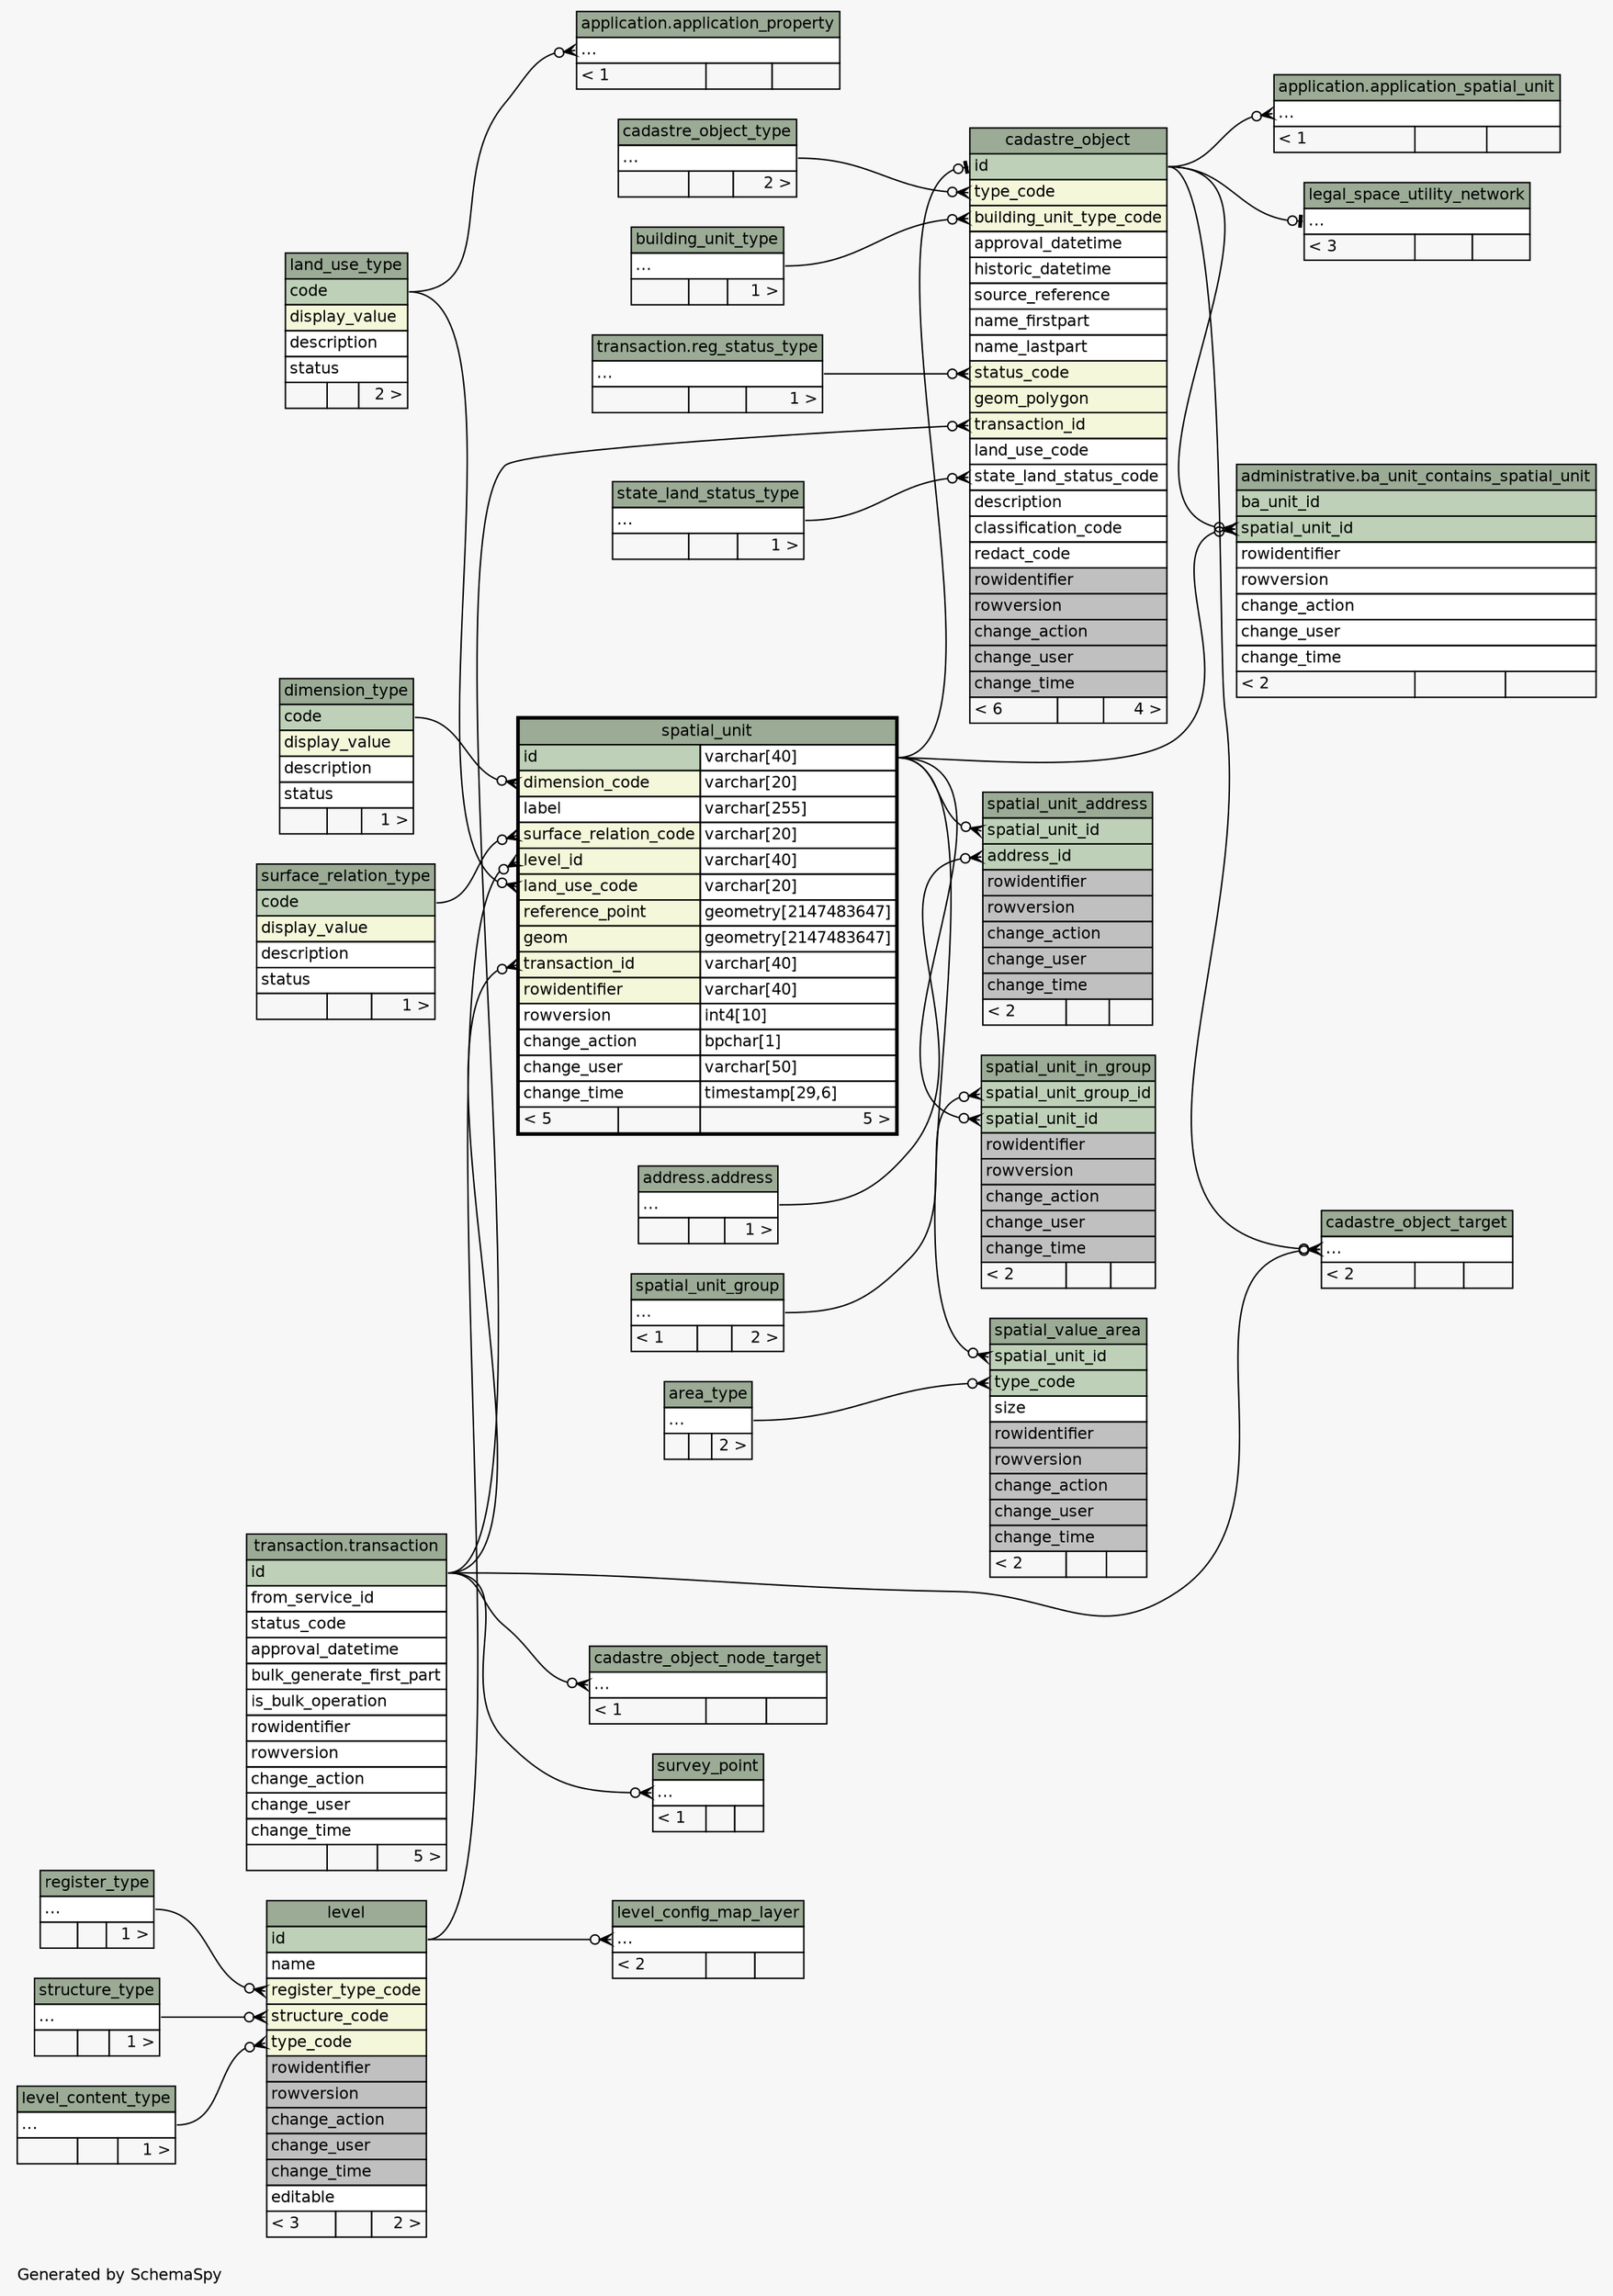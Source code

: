 // dot 2.36.0 on Windows 7 6.1
// SchemaSpy rev 590
digraph "twoDegreesRelationshipsDiagram" {
  graph [
    rankdir="RL"
    bgcolor="#f7f7f7"
    label="\nGenerated by SchemaSpy"
    labeljust="l"
    nodesep="0.18"
    ranksep="0.46"
    fontname="Helvetica"
    fontsize="11"
  ];
  node [
    fontname="Helvetica"
    fontsize="11"
    shape="plaintext"
  ];
  edge [
    arrowsize="0.8"
  ];
  "application.application_property":"elipses":w -> "land_use_type":"code":e [arrowhead=none dir=back arrowtail=crowodot];
  "application.application_spatial_unit":"elipses":w -> "cadastre_object":"id":e [arrowhead=none dir=back arrowtail=crowodot];
  "administrative.ba_unit_contains_spatial_unit":"spatial_unit_id":w -> "cadastre_object":"id":e [arrowhead=none dir=back arrowtail=crowodot];
  "administrative.ba_unit_contains_spatial_unit":"spatial_unit_id":w -> "spatial_unit":"id.type":e [arrowhead=none dir=back arrowtail=crowodot];
  "cadastre_object":"building_unit_type_code":w -> "building_unit_type":"elipses":e [arrowhead=none dir=back arrowtail=crowodot];
  "cadastre_object":"id":w -> "spatial_unit":"id.type":e [arrowhead=none dir=back arrowtail=teeodot];
  "cadastre_object":"state_land_status_code":w -> "state_land_status_type":"elipses":e [arrowhead=none dir=back arrowtail=crowodot];
  "cadastre_object":"status_code":w -> "transaction.reg_status_type":"elipses":e [arrowhead=none dir=back arrowtail=crowodot];
  "cadastre_object":"transaction_id":w -> "transaction.transaction":"id":e [arrowhead=none dir=back arrowtail=crowodot];
  "cadastre_object":"type_code":w -> "cadastre_object_type":"elipses":e [arrowhead=none dir=back arrowtail=crowodot];
  "cadastre_object_node_target":"elipses":w -> "transaction.transaction":"id":e [arrowhead=none dir=back arrowtail=crowodot];
  "cadastre_object_target":"elipses":w -> "cadastre_object":"id":e [arrowhead=none dir=back arrowtail=crowodot];
  "cadastre_object_target":"elipses":w -> "transaction.transaction":"id":e [arrowhead=none dir=back arrowtail=crowodot];
  "legal_space_utility_network":"elipses":w -> "cadastre_object":"id":e [arrowhead=none dir=back arrowtail=teeodot];
  "level":"register_type_code":w -> "register_type":"elipses":e [arrowhead=none dir=back arrowtail=crowodot];
  "level":"structure_code":w -> "structure_type":"elipses":e [arrowhead=none dir=back arrowtail=crowodot];
  "level":"type_code":w -> "level_content_type":"elipses":e [arrowhead=none dir=back arrowtail=crowodot];
  "level_config_map_layer":"elipses":w -> "level":"id":e [arrowhead=none dir=back arrowtail=crowodot];
  "spatial_unit":"dimension_code":w -> "dimension_type":"code":e [arrowhead=none dir=back arrowtail=crowodot];
  "spatial_unit":"land_use_code":w -> "land_use_type":"code":e [arrowhead=none dir=back arrowtail=crowodot];
  "spatial_unit":"level_id":w -> "level":"id":e [arrowhead=none dir=back arrowtail=crowodot];
  "spatial_unit":"surface_relation_code":w -> "surface_relation_type":"code":e [arrowhead=none dir=back arrowtail=crowodot];
  "spatial_unit":"transaction_id":w -> "transaction.transaction":"id":e [arrowhead=none dir=back arrowtail=crowodot];
  "spatial_unit_address":"address_id":w -> "address.address":"elipses":e [arrowhead=none dir=back arrowtail=crowodot];
  "spatial_unit_address":"spatial_unit_id":w -> "spatial_unit":"id.type":e [arrowhead=none dir=back arrowtail=crowodot];
  "spatial_unit_in_group":"spatial_unit_group_id":w -> "spatial_unit_group":"elipses":e [arrowhead=none dir=back arrowtail=crowodot];
  "spatial_unit_in_group":"spatial_unit_id":w -> "spatial_unit":"id.type":e [arrowhead=none dir=back arrowtail=crowodot];
  "spatial_value_area":"spatial_unit_id":w -> "spatial_unit":"id.type":e [arrowhead=none dir=back arrowtail=crowodot];
  "spatial_value_area":"type_code":w -> "area_type":"elipses":e [arrowhead=none dir=back arrowtail=crowodot];
  "survey_point":"elipses":w -> "transaction.transaction":"id":e [arrowhead=none dir=back arrowtail=crowodot];
  "address.address" [
    label=<
    <TABLE BORDER="0" CELLBORDER="1" CELLSPACING="0" BGCOLOR="#ffffff">
      <TR><TD COLSPAN="3" BGCOLOR="#9bab96" ALIGN="CENTER">address.address</TD></TR>
      <TR><TD PORT="elipses" COLSPAN="3" ALIGN="LEFT">...</TD></TR>
      <TR><TD ALIGN="LEFT" BGCOLOR="#f7f7f7">  </TD><TD ALIGN="RIGHT" BGCOLOR="#f7f7f7">  </TD><TD ALIGN="RIGHT" BGCOLOR="#f7f7f7">1 &gt;</TD></TR>
    </TABLE>>
    URL="../../address/tables/address.html"
    tooltip="address.address"
  ];
  "application.application_property" [
    label=<
    <TABLE BORDER="0" CELLBORDER="1" CELLSPACING="0" BGCOLOR="#ffffff">
      <TR><TD COLSPAN="3" BGCOLOR="#9bab96" ALIGN="CENTER">application.application_property</TD></TR>
      <TR><TD PORT="elipses" COLSPAN="3" ALIGN="LEFT">...</TD></TR>
      <TR><TD ALIGN="LEFT" BGCOLOR="#f7f7f7">&lt; 1</TD><TD ALIGN="RIGHT" BGCOLOR="#f7f7f7">  </TD><TD ALIGN="RIGHT" BGCOLOR="#f7f7f7">  </TD></TR>
    </TABLE>>
    URL="../../application/tables/application_property.html"
    tooltip="application.application_property"
  ];
  "application.application_spatial_unit" [
    label=<
    <TABLE BORDER="0" CELLBORDER="1" CELLSPACING="0" BGCOLOR="#ffffff">
      <TR><TD COLSPAN="3" BGCOLOR="#9bab96" ALIGN="CENTER">application.application_spatial_unit</TD></TR>
      <TR><TD PORT="elipses" COLSPAN="3" ALIGN="LEFT">...</TD></TR>
      <TR><TD ALIGN="LEFT" BGCOLOR="#f7f7f7">&lt; 1</TD><TD ALIGN="RIGHT" BGCOLOR="#f7f7f7">  </TD><TD ALIGN="RIGHT" BGCOLOR="#f7f7f7">  </TD></TR>
    </TABLE>>
    URL="../../application/tables/application_spatial_unit.html"
    tooltip="application.application_spatial_unit"
  ];
  "area_type" [
    label=<
    <TABLE BORDER="0" CELLBORDER="1" CELLSPACING="0" BGCOLOR="#ffffff">
      <TR><TD COLSPAN="3" BGCOLOR="#9bab96" ALIGN="CENTER">area_type</TD></TR>
      <TR><TD PORT="elipses" COLSPAN="3" ALIGN="LEFT">...</TD></TR>
      <TR><TD ALIGN="LEFT" BGCOLOR="#f7f7f7">  </TD><TD ALIGN="RIGHT" BGCOLOR="#f7f7f7">  </TD><TD ALIGN="RIGHT" BGCOLOR="#f7f7f7">2 &gt;</TD></TR>
    </TABLE>>
    URL="area_type.html"
    tooltip="area_type"
  ];
  "administrative.ba_unit_contains_spatial_unit" [
    label=<
    <TABLE BORDER="0" CELLBORDER="1" CELLSPACING="0" BGCOLOR="#ffffff">
      <TR><TD COLSPAN="3" BGCOLOR="#9bab96" ALIGN="CENTER">administrative.ba_unit_contains_spatial_unit</TD></TR>
      <TR><TD PORT="ba_unit_id" COLSPAN="3" BGCOLOR="#bed1b8" ALIGN="LEFT">ba_unit_id</TD></TR>
      <TR><TD PORT="spatial_unit_id" COLSPAN="3" BGCOLOR="#bed1b8" ALIGN="LEFT">spatial_unit_id</TD></TR>
      <TR><TD PORT="rowidentifier" COLSPAN="3" ALIGN="LEFT">rowidentifier</TD></TR>
      <TR><TD PORT="rowversion" COLSPAN="3" ALIGN="LEFT">rowversion</TD></TR>
      <TR><TD PORT="change_action" COLSPAN="3" ALIGN="LEFT">change_action</TD></TR>
      <TR><TD PORT="change_user" COLSPAN="3" ALIGN="LEFT">change_user</TD></TR>
      <TR><TD PORT="change_time" COLSPAN="3" ALIGN="LEFT">change_time</TD></TR>
      <TR><TD ALIGN="LEFT" BGCOLOR="#f7f7f7">&lt; 2</TD><TD ALIGN="RIGHT" BGCOLOR="#f7f7f7">  </TD><TD ALIGN="RIGHT" BGCOLOR="#f7f7f7">  </TD></TR>
    </TABLE>>
    URL="../../administrative/tables/ba_unit_contains_spatial_unit.html"
    tooltip="administrative.ba_unit_contains_spatial_unit"
  ];
  "building_unit_type" [
    label=<
    <TABLE BORDER="0" CELLBORDER="1" CELLSPACING="0" BGCOLOR="#ffffff">
      <TR><TD COLSPAN="3" BGCOLOR="#9bab96" ALIGN="CENTER">building_unit_type</TD></TR>
      <TR><TD PORT="elipses" COLSPAN="3" ALIGN="LEFT">...</TD></TR>
      <TR><TD ALIGN="LEFT" BGCOLOR="#f7f7f7">  </TD><TD ALIGN="RIGHT" BGCOLOR="#f7f7f7">  </TD><TD ALIGN="RIGHT" BGCOLOR="#f7f7f7">1 &gt;</TD></TR>
    </TABLE>>
    URL="building_unit_type.html"
    tooltip="building_unit_type"
  ];
  "cadastre_object" [
    label=<
    <TABLE BORDER="0" CELLBORDER="1" CELLSPACING="0" BGCOLOR="#ffffff">
      <TR><TD COLSPAN="3" BGCOLOR="#9bab96" ALIGN="CENTER">cadastre_object</TD></TR>
      <TR><TD PORT="id" COLSPAN="3" BGCOLOR="#bed1b8" ALIGN="LEFT">id</TD></TR>
      <TR><TD PORT="type_code" COLSPAN="3" BGCOLOR="#f4f7da" ALIGN="LEFT">type_code</TD></TR>
      <TR><TD PORT="building_unit_type_code" COLSPAN="3" BGCOLOR="#f4f7da" ALIGN="LEFT">building_unit_type_code</TD></TR>
      <TR><TD PORT="approval_datetime" COLSPAN="3" ALIGN="LEFT">approval_datetime</TD></TR>
      <TR><TD PORT="historic_datetime" COLSPAN="3" ALIGN="LEFT">historic_datetime</TD></TR>
      <TR><TD PORT="source_reference" COLSPAN="3" ALIGN="LEFT">source_reference</TD></TR>
      <TR><TD PORT="name_firstpart" COLSPAN="3" ALIGN="LEFT">name_firstpart</TD></TR>
      <TR><TD PORT="name_lastpart" COLSPAN="3" ALIGN="LEFT">name_lastpart</TD></TR>
      <TR><TD PORT="status_code" COLSPAN="3" BGCOLOR="#f4f7da" ALIGN="LEFT">status_code</TD></TR>
      <TR><TD PORT="geom_polygon" COLSPAN="3" BGCOLOR="#f4f7da" ALIGN="LEFT">geom_polygon</TD></TR>
      <TR><TD PORT="transaction_id" COLSPAN="3" BGCOLOR="#f4f7da" ALIGN="LEFT">transaction_id</TD></TR>
      <TR><TD PORT="land_use_code" COLSPAN="3" ALIGN="LEFT">land_use_code</TD></TR>
      <TR><TD PORT="state_land_status_code" COLSPAN="3" ALIGN="LEFT">state_land_status_code</TD></TR>
      <TR><TD PORT="description" COLSPAN="3" ALIGN="LEFT">description</TD></TR>
      <TR><TD PORT="classification_code" COLSPAN="3" ALIGN="LEFT">classification_code</TD></TR>
      <TR><TD PORT="redact_code" COLSPAN="3" ALIGN="LEFT">redact_code</TD></TR>
      <TR><TD PORT="rowidentifier" COLSPAN="3" BGCOLOR="#c0c0c0" ALIGN="LEFT">rowidentifier</TD></TR>
      <TR><TD PORT="rowversion" COLSPAN="3" BGCOLOR="#c0c0c0" ALIGN="LEFT">rowversion</TD></TR>
      <TR><TD PORT="change_action" COLSPAN="3" BGCOLOR="#c0c0c0" ALIGN="LEFT">change_action</TD></TR>
      <TR><TD PORT="change_user" COLSPAN="3" BGCOLOR="#c0c0c0" ALIGN="LEFT">change_user</TD></TR>
      <TR><TD PORT="change_time" COLSPAN="3" BGCOLOR="#c0c0c0" ALIGN="LEFT">change_time</TD></TR>
      <TR><TD ALIGN="LEFT" BGCOLOR="#f7f7f7">&lt; 6</TD><TD ALIGN="RIGHT" BGCOLOR="#f7f7f7">  </TD><TD ALIGN="RIGHT" BGCOLOR="#f7f7f7">4 &gt;</TD></TR>
    </TABLE>>
    URL="cadastre_object.html"
    tooltip="cadastre_object"
  ];
  "cadastre_object_node_target" [
    label=<
    <TABLE BORDER="0" CELLBORDER="1" CELLSPACING="0" BGCOLOR="#ffffff">
      <TR><TD COLSPAN="3" BGCOLOR="#9bab96" ALIGN="CENTER">cadastre_object_node_target</TD></TR>
      <TR><TD PORT="elipses" COLSPAN="3" ALIGN="LEFT">...</TD></TR>
      <TR><TD ALIGN="LEFT" BGCOLOR="#f7f7f7">&lt; 1</TD><TD ALIGN="RIGHT" BGCOLOR="#f7f7f7">  </TD><TD ALIGN="RIGHT" BGCOLOR="#f7f7f7">  </TD></TR>
    </TABLE>>
    URL="cadastre_object_node_target.html"
    tooltip="cadastre_object_node_target"
  ];
  "cadastre_object_target" [
    label=<
    <TABLE BORDER="0" CELLBORDER="1" CELLSPACING="0" BGCOLOR="#ffffff">
      <TR><TD COLSPAN="3" BGCOLOR="#9bab96" ALIGN="CENTER">cadastre_object_target</TD></TR>
      <TR><TD PORT="elipses" COLSPAN="3" ALIGN="LEFT">...</TD></TR>
      <TR><TD ALIGN="LEFT" BGCOLOR="#f7f7f7">&lt; 2</TD><TD ALIGN="RIGHT" BGCOLOR="#f7f7f7">  </TD><TD ALIGN="RIGHT" BGCOLOR="#f7f7f7">  </TD></TR>
    </TABLE>>
    URL="cadastre_object_target.html"
    tooltip="cadastre_object_target"
  ];
  "cadastre_object_type" [
    label=<
    <TABLE BORDER="0" CELLBORDER="1" CELLSPACING="0" BGCOLOR="#ffffff">
      <TR><TD COLSPAN="3" BGCOLOR="#9bab96" ALIGN="CENTER">cadastre_object_type</TD></TR>
      <TR><TD PORT="elipses" COLSPAN="3" ALIGN="LEFT">...</TD></TR>
      <TR><TD ALIGN="LEFT" BGCOLOR="#f7f7f7">  </TD><TD ALIGN="RIGHT" BGCOLOR="#f7f7f7">  </TD><TD ALIGN="RIGHT" BGCOLOR="#f7f7f7">2 &gt;</TD></TR>
    </TABLE>>
    URL="cadastre_object_type.html"
    tooltip="cadastre_object_type"
  ];
  "dimension_type" [
    label=<
    <TABLE BORDER="0" CELLBORDER="1" CELLSPACING="0" BGCOLOR="#ffffff">
      <TR><TD COLSPAN="3" BGCOLOR="#9bab96" ALIGN="CENTER">dimension_type</TD></TR>
      <TR><TD PORT="code" COLSPAN="3" BGCOLOR="#bed1b8" ALIGN="LEFT">code</TD></TR>
      <TR><TD PORT="display_value" COLSPAN="3" BGCOLOR="#f4f7da" ALIGN="LEFT">display_value</TD></TR>
      <TR><TD PORT="description" COLSPAN="3" ALIGN="LEFT">description</TD></TR>
      <TR><TD PORT="status" COLSPAN="3" ALIGN="LEFT">status</TD></TR>
      <TR><TD ALIGN="LEFT" BGCOLOR="#f7f7f7">  </TD><TD ALIGN="RIGHT" BGCOLOR="#f7f7f7">  </TD><TD ALIGN="RIGHT" BGCOLOR="#f7f7f7">1 &gt;</TD></TR>
    </TABLE>>
    URL="dimension_type.html"
    tooltip="dimension_type"
  ];
  "land_use_type" [
    label=<
    <TABLE BORDER="0" CELLBORDER="1" CELLSPACING="0" BGCOLOR="#ffffff">
      <TR><TD COLSPAN="3" BGCOLOR="#9bab96" ALIGN="CENTER">land_use_type</TD></TR>
      <TR><TD PORT="code" COLSPAN="3" BGCOLOR="#bed1b8" ALIGN="LEFT">code</TD></TR>
      <TR><TD PORT="display_value" COLSPAN="3" BGCOLOR="#f4f7da" ALIGN="LEFT">display_value</TD></TR>
      <TR><TD PORT="description" COLSPAN="3" ALIGN="LEFT">description</TD></TR>
      <TR><TD PORT="status" COLSPAN="3" ALIGN="LEFT">status</TD></TR>
      <TR><TD ALIGN="LEFT" BGCOLOR="#f7f7f7">  </TD><TD ALIGN="RIGHT" BGCOLOR="#f7f7f7">  </TD><TD ALIGN="RIGHT" BGCOLOR="#f7f7f7">2 &gt;</TD></TR>
    </TABLE>>
    URL="land_use_type.html"
    tooltip="land_use_type"
  ];
  "legal_space_utility_network" [
    label=<
    <TABLE BORDER="0" CELLBORDER="1" CELLSPACING="0" BGCOLOR="#ffffff">
      <TR><TD COLSPAN="3" BGCOLOR="#9bab96" ALIGN="CENTER">legal_space_utility_network</TD></TR>
      <TR><TD PORT="elipses" COLSPAN="3" ALIGN="LEFT">...</TD></TR>
      <TR><TD ALIGN="LEFT" BGCOLOR="#f7f7f7">&lt; 3</TD><TD ALIGN="RIGHT" BGCOLOR="#f7f7f7">  </TD><TD ALIGN="RIGHT" BGCOLOR="#f7f7f7">  </TD></TR>
    </TABLE>>
    URL="legal_space_utility_network.html"
    tooltip="legal_space_utility_network"
  ];
  "level" [
    label=<
    <TABLE BORDER="0" CELLBORDER="1" CELLSPACING="0" BGCOLOR="#ffffff">
      <TR><TD COLSPAN="3" BGCOLOR="#9bab96" ALIGN="CENTER">level</TD></TR>
      <TR><TD PORT="id" COLSPAN="3" BGCOLOR="#bed1b8" ALIGN="LEFT">id</TD></TR>
      <TR><TD PORT="name" COLSPAN="3" ALIGN="LEFT">name</TD></TR>
      <TR><TD PORT="register_type_code" COLSPAN="3" BGCOLOR="#f4f7da" ALIGN="LEFT">register_type_code</TD></TR>
      <TR><TD PORT="structure_code" COLSPAN="3" BGCOLOR="#f4f7da" ALIGN="LEFT">structure_code</TD></TR>
      <TR><TD PORT="type_code" COLSPAN="3" BGCOLOR="#f4f7da" ALIGN="LEFT">type_code</TD></TR>
      <TR><TD PORT="rowidentifier" COLSPAN="3" BGCOLOR="#c0c0c0" ALIGN="LEFT">rowidentifier</TD></TR>
      <TR><TD PORT="rowversion" COLSPAN="3" BGCOLOR="#c0c0c0" ALIGN="LEFT">rowversion</TD></TR>
      <TR><TD PORT="change_action" COLSPAN="3" BGCOLOR="#c0c0c0" ALIGN="LEFT">change_action</TD></TR>
      <TR><TD PORT="change_user" COLSPAN="3" BGCOLOR="#c0c0c0" ALIGN="LEFT">change_user</TD></TR>
      <TR><TD PORT="change_time" COLSPAN="3" BGCOLOR="#c0c0c0" ALIGN="LEFT">change_time</TD></TR>
      <TR><TD PORT="editable" COLSPAN="3" ALIGN="LEFT">editable</TD></TR>
      <TR><TD ALIGN="LEFT" BGCOLOR="#f7f7f7">&lt; 3</TD><TD ALIGN="RIGHT" BGCOLOR="#f7f7f7">  </TD><TD ALIGN="RIGHT" BGCOLOR="#f7f7f7">2 &gt;</TD></TR>
    </TABLE>>
    URL="level.html"
    tooltip="level"
  ];
  "level_config_map_layer" [
    label=<
    <TABLE BORDER="0" CELLBORDER="1" CELLSPACING="0" BGCOLOR="#ffffff">
      <TR><TD COLSPAN="3" BGCOLOR="#9bab96" ALIGN="CENTER">level_config_map_layer</TD></TR>
      <TR><TD PORT="elipses" COLSPAN="3" ALIGN="LEFT">...</TD></TR>
      <TR><TD ALIGN="LEFT" BGCOLOR="#f7f7f7">&lt; 2</TD><TD ALIGN="RIGHT" BGCOLOR="#f7f7f7">  </TD><TD ALIGN="RIGHT" BGCOLOR="#f7f7f7">  </TD></TR>
    </TABLE>>
    URL="level_config_map_layer.html"
    tooltip="level_config_map_layer"
  ];
  "level_content_type" [
    label=<
    <TABLE BORDER="0" CELLBORDER="1" CELLSPACING="0" BGCOLOR="#ffffff">
      <TR><TD COLSPAN="3" BGCOLOR="#9bab96" ALIGN="CENTER">level_content_type</TD></TR>
      <TR><TD PORT="elipses" COLSPAN="3" ALIGN="LEFT">...</TD></TR>
      <TR><TD ALIGN="LEFT" BGCOLOR="#f7f7f7">  </TD><TD ALIGN="RIGHT" BGCOLOR="#f7f7f7">  </TD><TD ALIGN="RIGHT" BGCOLOR="#f7f7f7">1 &gt;</TD></TR>
    </TABLE>>
    URL="level_content_type.html"
    tooltip="level_content_type"
  ];
  "transaction.reg_status_type" [
    label=<
    <TABLE BORDER="0" CELLBORDER="1" CELLSPACING="0" BGCOLOR="#ffffff">
      <TR><TD COLSPAN="3" BGCOLOR="#9bab96" ALIGN="CENTER">transaction.reg_status_type</TD></TR>
      <TR><TD PORT="elipses" COLSPAN="3" ALIGN="LEFT">...</TD></TR>
      <TR><TD ALIGN="LEFT" BGCOLOR="#f7f7f7">  </TD><TD ALIGN="RIGHT" BGCOLOR="#f7f7f7">  </TD><TD ALIGN="RIGHT" BGCOLOR="#f7f7f7">1 &gt;</TD></TR>
    </TABLE>>
    URL="../../transaction/tables/reg_status_type.html"
    tooltip="transaction.reg_status_type"
  ];
  "register_type" [
    label=<
    <TABLE BORDER="0" CELLBORDER="1" CELLSPACING="0" BGCOLOR="#ffffff">
      <TR><TD COLSPAN="3" BGCOLOR="#9bab96" ALIGN="CENTER">register_type</TD></TR>
      <TR><TD PORT="elipses" COLSPAN="3" ALIGN="LEFT">...</TD></TR>
      <TR><TD ALIGN="LEFT" BGCOLOR="#f7f7f7">  </TD><TD ALIGN="RIGHT" BGCOLOR="#f7f7f7">  </TD><TD ALIGN="RIGHT" BGCOLOR="#f7f7f7">1 &gt;</TD></TR>
    </TABLE>>
    URL="register_type.html"
    tooltip="register_type"
  ];
  "spatial_unit" [
    label=<
    <TABLE BORDER="2" CELLBORDER="1" CELLSPACING="0" BGCOLOR="#ffffff">
      <TR><TD COLSPAN="3" BGCOLOR="#9bab96" ALIGN="CENTER">spatial_unit</TD></TR>
      <TR><TD PORT="id" COLSPAN="2" BGCOLOR="#bed1b8" ALIGN="LEFT">id</TD><TD PORT="id.type" ALIGN="LEFT">varchar[40]</TD></TR>
      <TR><TD PORT="dimension_code" COLSPAN="2" BGCOLOR="#f4f7da" ALIGN="LEFT">dimension_code</TD><TD PORT="dimension_code.type" ALIGN="LEFT">varchar[20]</TD></TR>
      <TR><TD PORT="label" COLSPAN="2" ALIGN="LEFT">label</TD><TD PORT="label.type" ALIGN="LEFT">varchar[255]</TD></TR>
      <TR><TD PORT="surface_relation_code" COLSPAN="2" BGCOLOR="#f4f7da" ALIGN="LEFT">surface_relation_code</TD><TD PORT="surface_relation_code.type" ALIGN="LEFT">varchar[20]</TD></TR>
      <TR><TD PORT="level_id" COLSPAN="2" BGCOLOR="#f4f7da" ALIGN="LEFT">level_id</TD><TD PORT="level_id.type" ALIGN="LEFT">varchar[40]</TD></TR>
      <TR><TD PORT="land_use_code" COLSPAN="2" BGCOLOR="#f4f7da" ALIGN="LEFT">land_use_code</TD><TD PORT="land_use_code.type" ALIGN="LEFT">varchar[20]</TD></TR>
      <TR><TD PORT="reference_point" COLSPAN="2" BGCOLOR="#f4f7da" ALIGN="LEFT">reference_point</TD><TD PORT="reference_point.type" ALIGN="LEFT">geometry[2147483647]</TD></TR>
      <TR><TD PORT="geom" COLSPAN="2" BGCOLOR="#f4f7da" ALIGN="LEFT">geom</TD><TD PORT="geom.type" ALIGN="LEFT">geometry[2147483647]</TD></TR>
      <TR><TD PORT="transaction_id" COLSPAN="2" BGCOLOR="#f4f7da" ALIGN="LEFT">transaction_id</TD><TD PORT="transaction_id.type" ALIGN="LEFT">varchar[40]</TD></TR>
      <TR><TD PORT="rowidentifier" COLSPAN="2" BGCOLOR="#f4f7da" ALIGN="LEFT">rowidentifier</TD><TD PORT="rowidentifier.type" ALIGN="LEFT">varchar[40]</TD></TR>
      <TR><TD PORT="rowversion" COLSPAN="2" ALIGN="LEFT">rowversion</TD><TD PORT="rowversion.type" ALIGN="LEFT">int4[10]</TD></TR>
      <TR><TD PORT="change_action" COLSPAN="2" ALIGN="LEFT">change_action</TD><TD PORT="change_action.type" ALIGN="LEFT">bpchar[1]</TD></TR>
      <TR><TD PORT="change_user" COLSPAN="2" ALIGN="LEFT">change_user</TD><TD PORT="change_user.type" ALIGN="LEFT">varchar[50]</TD></TR>
      <TR><TD PORT="change_time" COLSPAN="2" ALIGN="LEFT">change_time</TD><TD PORT="change_time.type" ALIGN="LEFT">timestamp[29,6]</TD></TR>
      <TR><TD ALIGN="LEFT" BGCOLOR="#f7f7f7">&lt; 5</TD><TD ALIGN="RIGHT" BGCOLOR="#f7f7f7">  </TD><TD ALIGN="RIGHT" BGCOLOR="#f7f7f7">5 &gt;</TD></TR>
    </TABLE>>
    URL="spatial_unit.html"
    tooltip="spatial_unit"
  ];
  "spatial_unit_address" [
    label=<
    <TABLE BORDER="0" CELLBORDER="1" CELLSPACING="0" BGCOLOR="#ffffff">
      <TR><TD COLSPAN="3" BGCOLOR="#9bab96" ALIGN="CENTER">spatial_unit_address</TD></TR>
      <TR><TD PORT="spatial_unit_id" COLSPAN="3" BGCOLOR="#bed1b8" ALIGN="LEFT">spatial_unit_id</TD></TR>
      <TR><TD PORT="address_id" COLSPAN="3" BGCOLOR="#bed1b8" ALIGN="LEFT">address_id</TD></TR>
      <TR><TD PORT="rowidentifier" COLSPAN="3" BGCOLOR="#c0c0c0" ALIGN="LEFT">rowidentifier</TD></TR>
      <TR><TD PORT="rowversion" COLSPAN="3" BGCOLOR="#c0c0c0" ALIGN="LEFT">rowversion</TD></TR>
      <TR><TD PORT="change_action" COLSPAN="3" BGCOLOR="#c0c0c0" ALIGN="LEFT">change_action</TD></TR>
      <TR><TD PORT="change_user" COLSPAN="3" BGCOLOR="#c0c0c0" ALIGN="LEFT">change_user</TD></TR>
      <TR><TD PORT="change_time" COLSPAN="3" BGCOLOR="#c0c0c0" ALIGN="LEFT">change_time</TD></TR>
      <TR><TD ALIGN="LEFT" BGCOLOR="#f7f7f7">&lt; 2</TD><TD ALIGN="RIGHT" BGCOLOR="#f7f7f7">  </TD><TD ALIGN="RIGHT" BGCOLOR="#f7f7f7">  </TD></TR>
    </TABLE>>
    URL="spatial_unit_address.html"
    tooltip="spatial_unit_address"
  ];
  "spatial_unit_group" [
    label=<
    <TABLE BORDER="0" CELLBORDER="1" CELLSPACING="0" BGCOLOR="#ffffff">
      <TR><TD COLSPAN="3" BGCOLOR="#9bab96" ALIGN="CENTER">spatial_unit_group</TD></TR>
      <TR><TD PORT="elipses" COLSPAN="3" ALIGN="LEFT">...</TD></TR>
      <TR><TD ALIGN="LEFT" BGCOLOR="#f7f7f7">&lt; 1</TD><TD ALIGN="RIGHT" BGCOLOR="#f7f7f7">  </TD><TD ALIGN="RIGHT" BGCOLOR="#f7f7f7">2 &gt;</TD></TR>
    </TABLE>>
    URL="spatial_unit_group.html"
    tooltip="spatial_unit_group"
  ];
  "spatial_unit_in_group" [
    label=<
    <TABLE BORDER="0" CELLBORDER="1" CELLSPACING="0" BGCOLOR="#ffffff">
      <TR><TD COLSPAN="3" BGCOLOR="#9bab96" ALIGN="CENTER">spatial_unit_in_group</TD></TR>
      <TR><TD PORT="spatial_unit_group_id" COLSPAN="3" BGCOLOR="#bed1b8" ALIGN="LEFT">spatial_unit_group_id</TD></TR>
      <TR><TD PORT="spatial_unit_id" COLSPAN="3" BGCOLOR="#bed1b8" ALIGN="LEFT">spatial_unit_id</TD></TR>
      <TR><TD PORT="rowidentifier" COLSPAN="3" BGCOLOR="#c0c0c0" ALIGN="LEFT">rowidentifier</TD></TR>
      <TR><TD PORT="rowversion" COLSPAN="3" BGCOLOR="#c0c0c0" ALIGN="LEFT">rowversion</TD></TR>
      <TR><TD PORT="change_action" COLSPAN="3" BGCOLOR="#c0c0c0" ALIGN="LEFT">change_action</TD></TR>
      <TR><TD PORT="change_user" COLSPAN="3" BGCOLOR="#c0c0c0" ALIGN="LEFT">change_user</TD></TR>
      <TR><TD PORT="change_time" COLSPAN="3" BGCOLOR="#c0c0c0" ALIGN="LEFT">change_time</TD></TR>
      <TR><TD ALIGN="LEFT" BGCOLOR="#f7f7f7">&lt; 2</TD><TD ALIGN="RIGHT" BGCOLOR="#f7f7f7">  </TD><TD ALIGN="RIGHT" BGCOLOR="#f7f7f7">  </TD></TR>
    </TABLE>>
    URL="spatial_unit_in_group.html"
    tooltip="spatial_unit_in_group"
  ];
  "spatial_value_area" [
    label=<
    <TABLE BORDER="0" CELLBORDER="1" CELLSPACING="0" BGCOLOR="#ffffff">
      <TR><TD COLSPAN="3" BGCOLOR="#9bab96" ALIGN="CENTER">spatial_value_area</TD></TR>
      <TR><TD PORT="spatial_unit_id" COLSPAN="3" BGCOLOR="#bed1b8" ALIGN="LEFT">spatial_unit_id</TD></TR>
      <TR><TD PORT="type_code" COLSPAN="3" BGCOLOR="#bed1b8" ALIGN="LEFT">type_code</TD></TR>
      <TR><TD PORT="size" COLSPAN="3" ALIGN="LEFT">size</TD></TR>
      <TR><TD PORT="rowidentifier" COLSPAN="3" BGCOLOR="#c0c0c0" ALIGN="LEFT">rowidentifier</TD></TR>
      <TR><TD PORT="rowversion" COLSPAN="3" BGCOLOR="#c0c0c0" ALIGN="LEFT">rowversion</TD></TR>
      <TR><TD PORT="change_action" COLSPAN="3" BGCOLOR="#c0c0c0" ALIGN="LEFT">change_action</TD></TR>
      <TR><TD PORT="change_user" COLSPAN="3" BGCOLOR="#c0c0c0" ALIGN="LEFT">change_user</TD></TR>
      <TR><TD PORT="change_time" COLSPAN="3" BGCOLOR="#c0c0c0" ALIGN="LEFT">change_time</TD></TR>
      <TR><TD ALIGN="LEFT" BGCOLOR="#f7f7f7">&lt; 2</TD><TD ALIGN="RIGHT" BGCOLOR="#f7f7f7">  </TD><TD ALIGN="RIGHT" BGCOLOR="#f7f7f7">  </TD></TR>
    </TABLE>>
    URL="spatial_value_area.html"
    tooltip="spatial_value_area"
  ];
  "state_land_status_type" [
    label=<
    <TABLE BORDER="0" CELLBORDER="1" CELLSPACING="0" BGCOLOR="#ffffff">
      <TR><TD COLSPAN="3" BGCOLOR="#9bab96" ALIGN="CENTER">state_land_status_type</TD></TR>
      <TR><TD PORT="elipses" COLSPAN="3" ALIGN="LEFT">...</TD></TR>
      <TR><TD ALIGN="LEFT" BGCOLOR="#f7f7f7">  </TD><TD ALIGN="RIGHT" BGCOLOR="#f7f7f7">  </TD><TD ALIGN="RIGHT" BGCOLOR="#f7f7f7">1 &gt;</TD></TR>
    </TABLE>>
    URL="state_land_status_type.html"
    tooltip="state_land_status_type"
  ];
  "structure_type" [
    label=<
    <TABLE BORDER="0" CELLBORDER="1" CELLSPACING="0" BGCOLOR="#ffffff">
      <TR><TD COLSPAN="3" BGCOLOR="#9bab96" ALIGN="CENTER">structure_type</TD></TR>
      <TR><TD PORT="elipses" COLSPAN="3" ALIGN="LEFT">...</TD></TR>
      <TR><TD ALIGN="LEFT" BGCOLOR="#f7f7f7">  </TD><TD ALIGN="RIGHT" BGCOLOR="#f7f7f7">  </TD><TD ALIGN="RIGHT" BGCOLOR="#f7f7f7">1 &gt;</TD></TR>
    </TABLE>>
    URL="structure_type.html"
    tooltip="structure_type"
  ];
  "surface_relation_type" [
    label=<
    <TABLE BORDER="0" CELLBORDER="1" CELLSPACING="0" BGCOLOR="#ffffff">
      <TR><TD COLSPAN="3" BGCOLOR="#9bab96" ALIGN="CENTER">surface_relation_type</TD></TR>
      <TR><TD PORT="code" COLSPAN="3" BGCOLOR="#bed1b8" ALIGN="LEFT">code</TD></TR>
      <TR><TD PORT="display_value" COLSPAN="3" BGCOLOR="#f4f7da" ALIGN="LEFT">display_value</TD></TR>
      <TR><TD PORT="description" COLSPAN="3" ALIGN="LEFT">description</TD></TR>
      <TR><TD PORT="status" COLSPAN="3" ALIGN="LEFT">status</TD></TR>
      <TR><TD ALIGN="LEFT" BGCOLOR="#f7f7f7">  </TD><TD ALIGN="RIGHT" BGCOLOR="#f7f7f7">  </TD><TD ALIGN="RIGHT" BGCOLOR="#f7f7f7">1 &gt;</TD></TR>
    </TABLE>>
    URL="surface_relation_type.html"
    tooltip="surface_relation_type"
  ];
  "survey_point" [
    label=<
    <TABLE BORDER="0" CELLBORDER="1" CELLSPACING="0" BGCOLOR="#ffffff">
      <TR><TD COLSPAN="3" BGCOLOR="#9bab96" ALIGN="CENTER">survey_point</TD></TR>
      <TR><TD PORT="elipses" COLSPAN="3" ALIGN="LEFT">...</TD></TR>
      <TR><TD ALIGN="LEFT" BGCOLOR="#f7f7f7">&lt; 1</TD><TD ALIGN="RIGHT" BGCOLOR="#f7f7f7">  </TD><TD ALIGN="RIGHT" BGCOLOR="#f7f7f7">  </TD></TR>
    </TABLE>>
    URL="survey_point.html"
    tooltip="survey_point"
  ];
  "transaction.transaction" [
    label=<
    <TABLE BORDER="0" CELLBORDER="1" CELLSPACING="0" BGCOLOR="#ffffff">
      <TR><TD COLSPAN="3" BGCOLOR="#9bab96" ALIGN="CENTER">transaction.transaction</TD></TR>
      <TR><TD PORT="id" COLSPAN="3" BGCOLOR="#bed1b8" ALIGN="LEFT">id</TD></TR>
      <TR><TD PORT="from_service_id" COLSPAN="3" ALIGN="LEFT">from_service_id</TD></TR>
      <TR><TD PORT="status_code" COLSPAN="3" ALIGN="LEFT">status_code</TD></TR>
      <TR><TD PORT="approval_datetime" COLSPAN="3" ALIGN="LEFT">approval_datetime</TD></TR>
      <TR><TD PORT="bulk_generate_first_part" COLSPAN="3" ALIGN="LEFT">bulk_generate_first_part</TD></TR>
      <TR><TD PORT="is_bulk_operation" COLSPAN="3" ALIGN="LEFT">is_bulk_operation</TD></TR>
      <TR><TD PORT="rowidentifier" COLSPAN="3" ALIGN="LEFT">rowidentifier</TD></TR>
      <TR><TD PORT="rowversion" COLSPAN="3" ALIGN="LEFT">rowversion</TD></TR>
      <TR><TD PORT="change_action" COLSPAN="3" ALIGN="LEFT">change_action</TD></TR>
      <TR><TD PORT="change_user" COLSPAN="3" ALIGN="LEFT">change_user</TD></TR>
      <TR><TD PORT="change_time" COLSPAN="3" ALIGN="LEFT">change_time</TD></TR>
      <TR><TD ALIGN="LEFT" BGCOLOR="#f7f7f7">  </TD><TD ALIGN="RIGHT" BGCOLOR="#f7f7f7">  </TD><TD ALIGN="RIGHT" BGCOLOR="#f7f7f7">5 &gt;</TD></TR>
    </TABLE>>
    URL="../../transaction/tables/transaction.html"
    tooltip="transaction.transaction"
  ];
}
